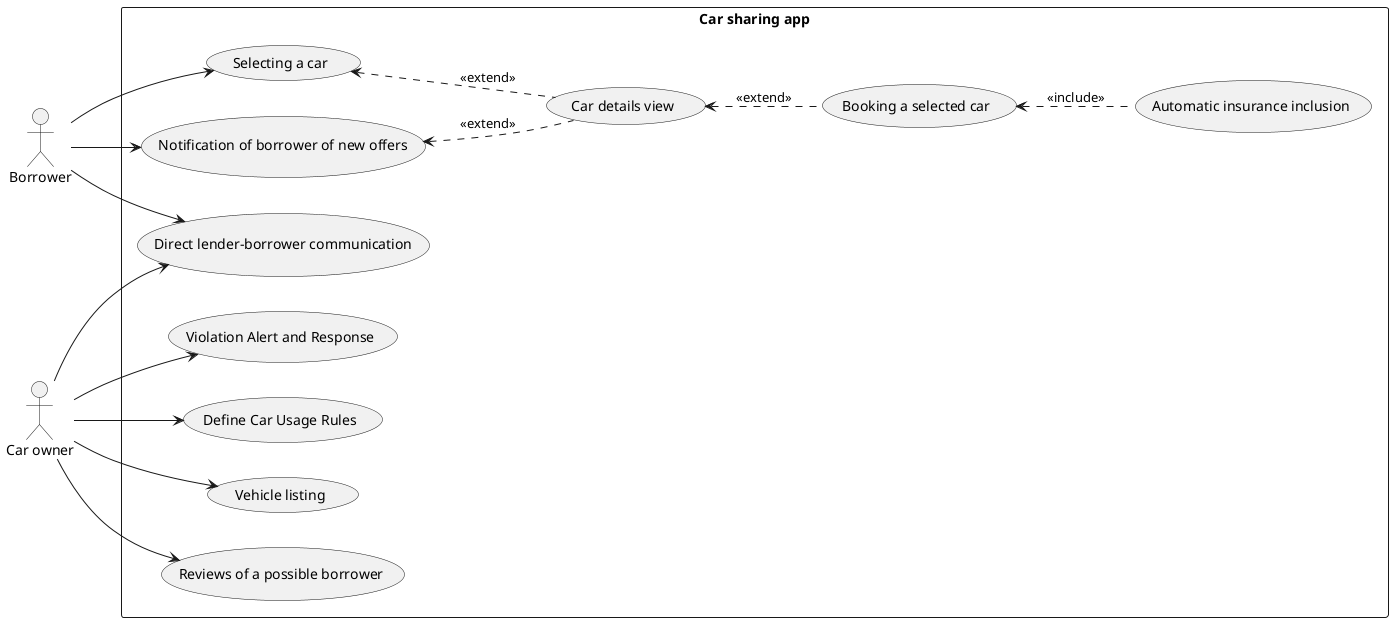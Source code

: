@startuml
left to right direction
' Define the actors
actor Borrower as borrower

' Define the system boundary
rectangle "Car sharing app" {
' UC-1
    (Vehicle listing) as vehicleListing [[https://github.com/bruzla/NSWI041/issues/12]]
' UC-2
    (Selecting a car) as selectingCar [[https://github.com/bruzla/NSWI041/issues/13]]
' UC-3
    (Booking a selected car) as bookingSelectedCar [[https://github.com/bruzla/NSWI041/issues/14]]
' UC-4
    (Car details view) as carDetail [[https://github.com/bruzla/NSWI041/issues/15]]
' UC-6
    (Automatic insurance inclusion) as automaticInsurance [[https://github.com/bruzla/NSWI041/issues/17]]
' UC-5
    (Reviews of a possible borrower) as borrowerReviews [[https://github.com/bruzla/NSWI041/issues/16]]
' UC-7
    (Direct lender-borrower communication) as lenderBorrowerCommunication [[https://github.com/bruzla/NSWI041/issues/18]]
' UC-8
    (Violation Alert and Response) as violationAlert [[https://github.com/bruzla/NSWI041/issues/19]]
' UC-9
    (Notification of borrower of new offers) as newOffersNotification [[https://github.com/bruzla/NSWI041/issues/20]]
' UC-10
    (Define Car Usage Rules) as defineCarUsageRules [[https://github.com/bruzla/NSWI041/issues/22]]
}

' Relationships for User
borrower --> selectingCar
'borrower --> bookingSelectedCar
'borrower --> automaticInsurance
borrower --> lenderBorrowerCommunication
'borrower --> carDetail
borrower --> newOffersNotification


' relations between use cases
bookingSelectedCar .up.> carDetail : <<extend>>
carDetail .up.> selectingCar : <<extend>>
automaticInsurance .up.> bookingSelectedCar : <<include>>
carDetail .up.> newOffersNotification : <<extend>>


actor "Car owner" as carOwner
' Relationships for Admin
carOwner --> vehicleListing
carOwner --> lenderBorrowerCommunication
carOwner --> borrowerReviews
carOwner --> defineCarUsageRules
carOwner --> violationAlert


' Extends and Includes (optional)
'selectingCar .> vehicleListing : extends

'(Login) .> (Register) : includes
@enduml
